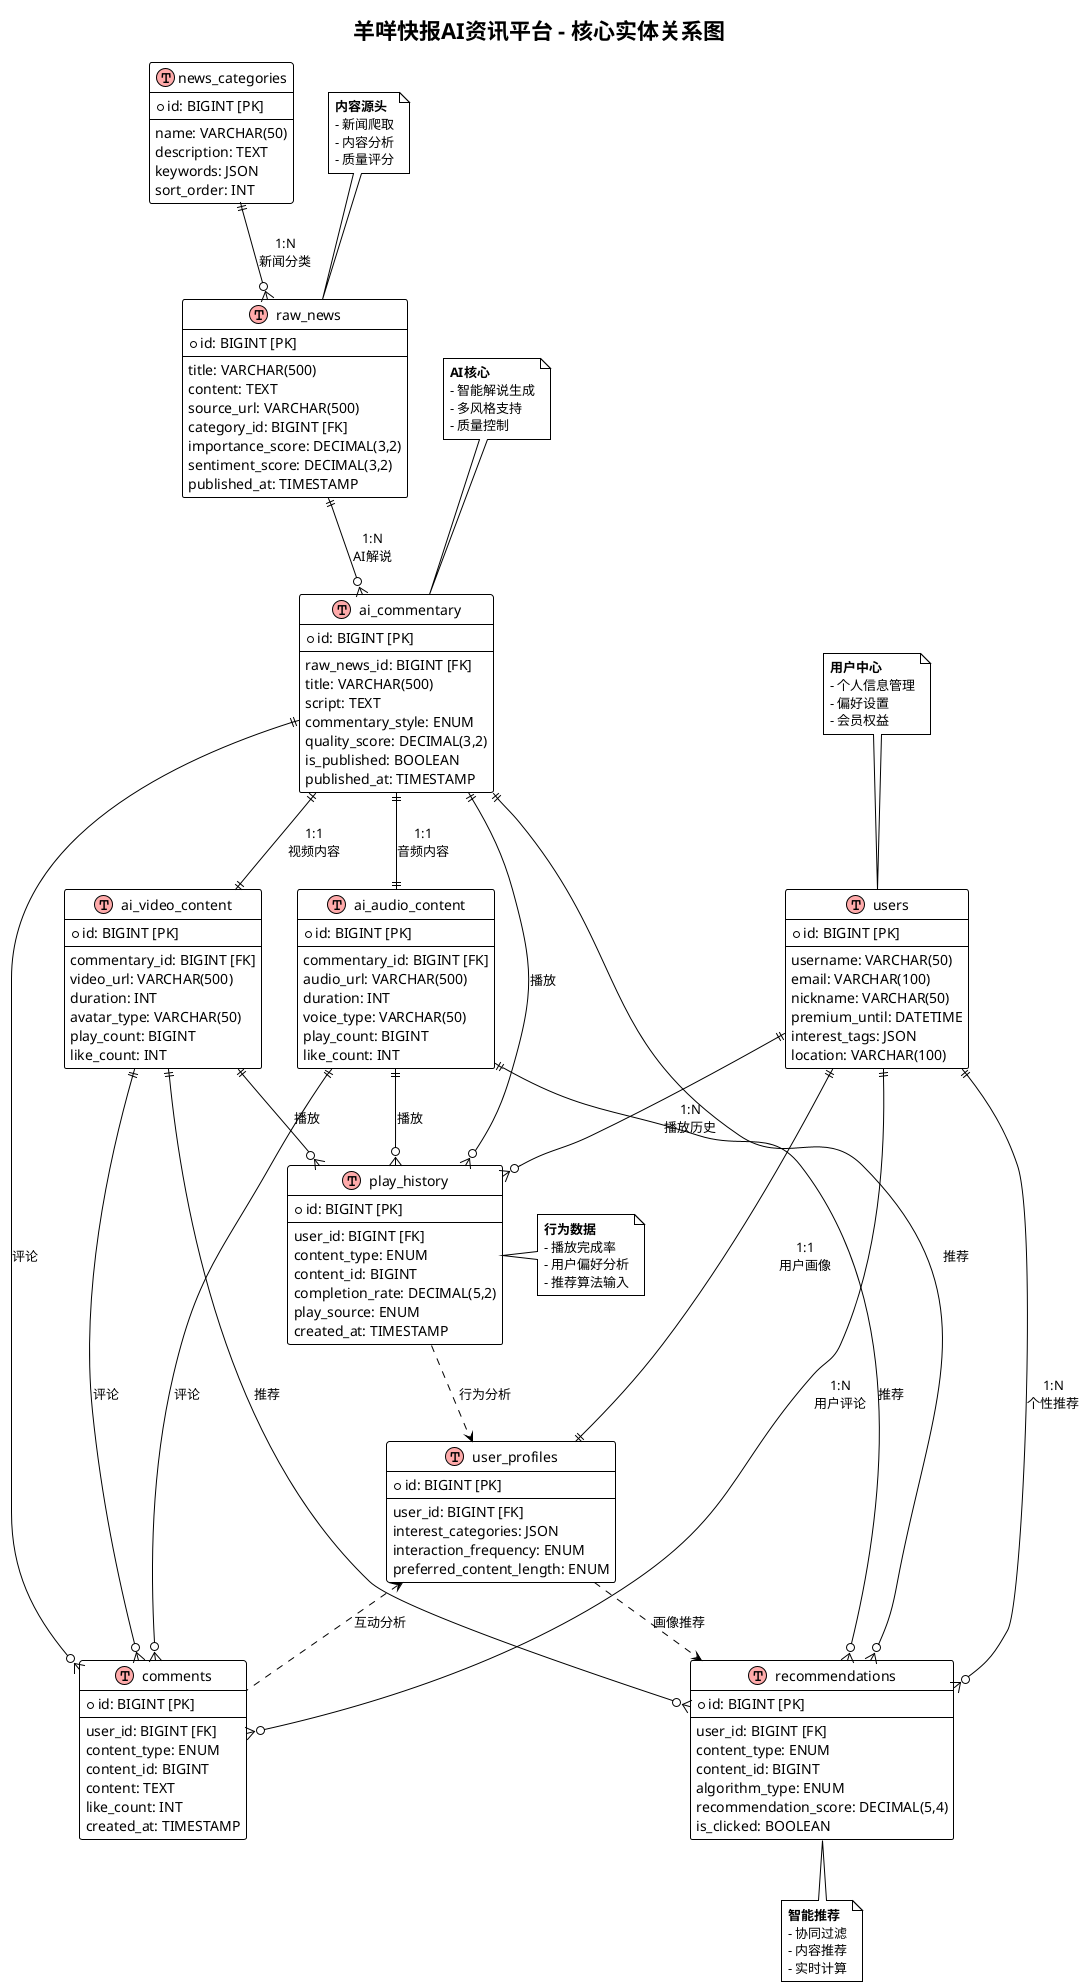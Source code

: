 @startuml 羊咩快报核心实体关系
!define table(x) class x << (T,#FFAAAA) >>
!theme plain
skinparam defaultFontName "Microsoft YaHei"

title 羊咩快报AI资讯平台 - 核心实体关系图

' 核心实体定义
table(users) {
    + id: BIGINT [PK]
    --
    username: VARCHAR(50)
    email: VARCHAR(100)
    nickname: VARCHAR(50)
    premium_until: DATETIME
    interest_tags: JSON
    location: VARCHAR(100)
}

table(raw_news) {
    + id: BIGINT [PK]
    --
    title: VARCHAR(500)
    content: TEXT
    source_url: VARCHAR(500)
    category_id: BIGINT [FK]
    importance_score: DECIMAL(3,2)
    sentiment_score: DECIMAL(3,2)
    published_at: TIMESTAMP
}

table(ai_commentary) {
    + id: BIGINT [PK]
    --
    raw_news_id: BIGINT [FK]
    title: VARCHAR(500)
    script: TEXT
    commentary_style: ENUM
    quality_score: DECIMAL(3,2)
    is_published: BOOLEAN
    published_at: TIMESTAMP
}

table(ai_audio_content) {
    + id: BIGINT [PK]
    --
    commentary_id: BIGINT [FK]
    audio_url: VARCHAR(500)
    duration: INT
    voice_type: VARCHAR(50)
    play_count: BIGINT
    like_count: INT
}

table(ai_video_content) {
    + id: BIGINT [PK]
    --
    commentary_id: BIGINT [FK]
    video_url: VARCHAR(500)
    duration: INT
    avatar_type: VARCHAR(50)
    play_count: BIGINT
    like_count: INT
}

table(play_history) {
    + id: BIGINT [PK]
    --
    user_id: BIGINT [FK]
    content_type: ENUM
    content_id: BIGINT
    completion_rate: DECIMAL(5,2)
    play_source: ENUM
    created_at: TIMESTAMP
}

table(comments) {
    + id: BIGINT [PK]
    --
    user_id: BIGINT [FK]
    content_type: ENUM
    content_id: BIGINT
    content: TEXT
    like_count: INT
    created_at: TIMESTAMP
}

table(recommendations) {
    + id: BIGINT [PK]
    --
    user_id: BIGINT [FK]
    content_type: ENUM
    content_id: BIGINT
    algorithm_type: ENUM
    recommendation_score: DECIMAL(5,4)
    is_clicked: BOOLEAN
}

table(user_profiles) {
    + id: BIGINT [PK]
    --
    user_id: BIGINT [FK]
    interest_categories: JSON
    interaction_frequency: ENUM
    preferred_content_length: ENUM
}

table(news_categories) {
    + id: BIGINT [PK]
    --
    name: VARCHAR(50)
    description: TEXT
    keywords: JSON
    sort_order: INT
}

' 核心关系
users ||--|| user_profiles : "1:1\n用户画像"
users ||--o{ play_history : "1:N\n播放历史"
users ||--o{ comments : "1:N\n用户评论"
users ||--o{ recommendations : "1:N\n个性推荐"

news_categories ||--o{ raw_news : "1:N\n新闻分类"
raw_news ||--o{ ai_commentary : "1:N\nAI解说"

ai_commentary ||--|| ai_audio_content : "1:1\n音频内容"
ai_commentary ||--|| ai_video_content : "1:1\n视频内容"

ai_audio_content ||--o{ play_history : "播放"
ai_video_content ||--o{ play_history : "播放"
ai_commentary ||--o{ play_history : "播放"

ai_audio_content ||--o{ comments : "评论"
ai_video_content ||--o{ comments : "评论"
ai_commentary ||--o{ comments : "评论"

ai_audio_content ||--o{ recommendations : "推荐"
ai_video_content ||--o{ recommendations : "推荐"
ai_commentary ||--o{ recommendations : "推荐"

' 业务流程注释
note top of users
  **用户中心**
  - 个人信息管理
  - 偏好设置
  - 会员权益
end note

note top of raw_news
  **内容源头**
  - 新闻爬取
  - 内容分析
  - 质量评分
end note

note top of ai_commentary
  **AI核心**
  - 智能解说生成
  - 多风格支持
  - 质量控制
end note

note right of play_history
  **行为数据**
  - 播放完成率
  - 用户偏好分析
  - 推荐算法输入
end note

note bottom of recommendations
  **智能推荐**
  - 协同过滤
  - 内容推荐
  - 实时计算
end note

' 数据流向
play_history .down.> user_profiles : "行为分析"
user_profiles .down.> recommendations : "画像推荐"
comments .up.> user_profiles : "互动分析"

@enduml